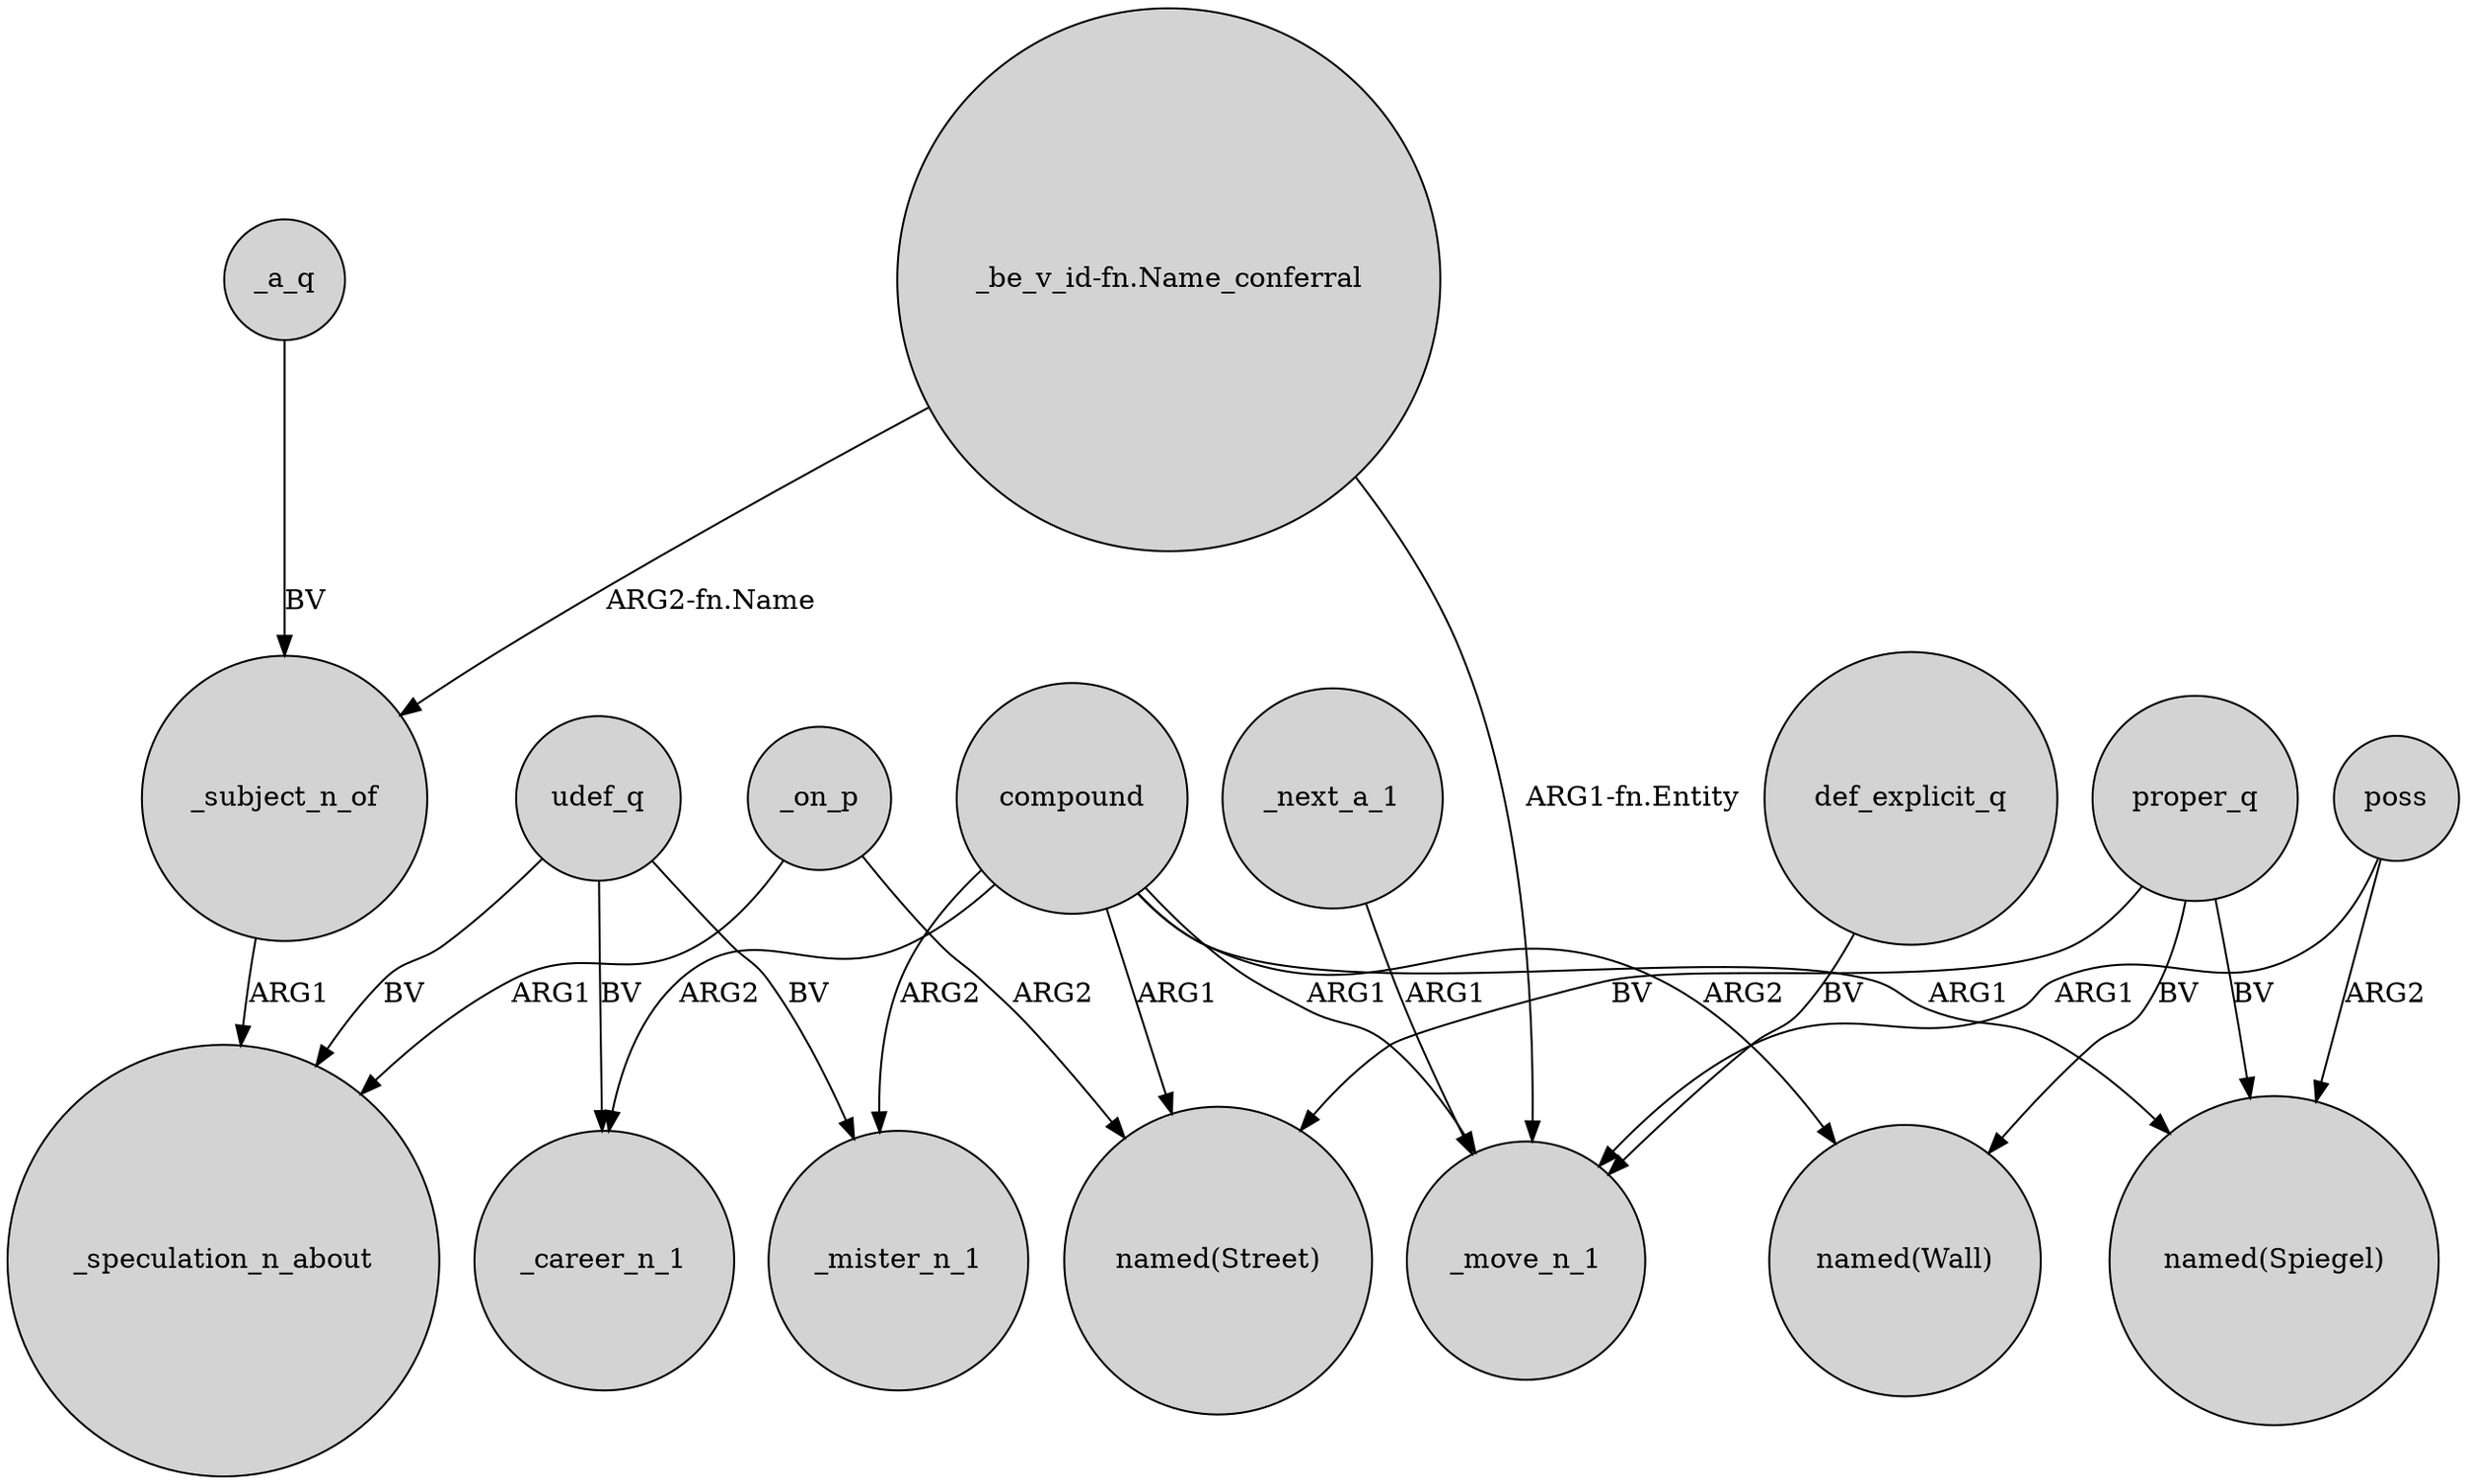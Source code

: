 digraph {
	node [shape=circle style=filled]
	compound -> _career_n_1 [label=ARG2]
	"_be_v_id-fn.Name_conferral" -> _move_n_1 [label="ARG1-fn.Entity"]
	compound -> _mister_n_1 [label=ARG2]
	poss -> _move_n_1 [label=ARG1]
	compound -> _move_n_1 [label=ARG1]
	_a_q -> _subject_n_of [label=BV]
	proper_q -> "named(Spiegel)" [label=BV]
	_on_p -> "named(Street)" [label=ARG2]
	udef_q -> _speculation_n_about [label=BV]
	_subject_n_of -> _speculation_n_about [label=ARG1]
	udef_q -> _mister_n_1 [label=BV]
	compound -> "named(Wall)" [label=ARG2]
	compound -> "named(Street)" [label=ARG1]
	"_be_v_id-fn.Name_conferral" -> _subject_n_of [label="ARG2-fn.Name"]
	_next_a_1 -> _move_n_1 [label=ARG1]
	poss -> "named(Spiegel)" [label=ARG2]
	_on_p -> _speculation_n_about [label=ARG1]
	udef_q -> _career_n_1 [label=BV]
	proper_q -> "named(Wall)" [label=BV]
	compound -> "named(Spiegel)" [label=ARG1]
	proper_q -> "named(Street)" [label=BV]
	def_explicit_q -> _move_n_1 [label=BV]
}

